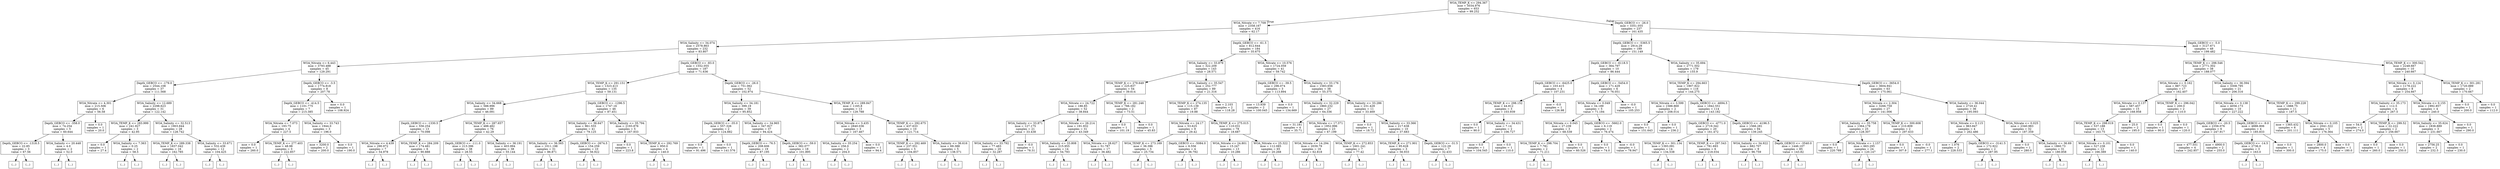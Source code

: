 digraph Tree {
node [shape=box] ;
0 [label="WOA_TEMP_K <= 294.367\nmse = 5034.976\nsamples = 653\nvalue = 99.252"] ;
1 [label="WOA_Nitrate <= 7.709\nmse = 2358.167\nsamples = 416\nvalue = 62.17"] ;
0 -> 1 [labeldistance=2.5, labelangle=45, headlabel="True"] ;
2 [label="WOA_Salinity <= 34.074\nmse = 2578.863\nsamples = 232\nvalue = 83.807"] ;
1 -> 2 ;
3 [label="WOA_Nitrate <= 6.443\nmse = 3793.488\nsamples = 45\nvalue = 129.291"] ;
2 -> 3 ;
4 [label="Depth_GEBCO <= -179.0\nmse = 2544.108\nsamples = 37\nvalue = 111.568"] ;
3 -> 4 ;
5 [label="WOA_Nitrate <= 4.301\nmse = 215.506\nsamples = 6\nvalue = 56.58"] ;
4 -> 5 ;
6 [label="Depth_GEBCO <= -358.0\nmse = 74.254\nsamples = 5\nvalue = 60.644"] ;
5 -> 6 ;
7 [label="Depth_GEBCO <= -1318.5\nmse = 22.85\nsamples = 3\nvalue = 67.56"] ;
6 -> 7 ;
8 [label="(...)"] ;
7 -> 8 ;
11 [label="(...)"] ;
7 -> 11 ;
12 [label="WOA_Salinity <= 20.448\nmse = 4.0\nsamples = 2\nvalue = 52.0"] ;
6 -> 12 ;
13 [label="(...)"] ;
12 -> 13 ;
14 [label="(...)"] ;
12 -> 14 ;
15 [label="mse = 0.0\nsamples = 1\nvalue = 20.0"] ;
5 -> 15 ;
16 [label="WOA_Salinity <= 12.689\nmse = 2298.623\nsamples = 31\nvalue = 122.142"] ;
4 -> 16 ;
17 [label="WOA_TEMP_K <= 283.999\nmse = 241.927\nsamples = 3\nvalue = 42.95"] ;
16 -> 17 ;
18 [label="mse = 0.0\nsamples = 1\nvalue = 27.4"] ;
17 -> 18 ;
19 [label="WOA_Salinity <= 7.363\nmse = 0.25\nsamples = 2\nvalue = 58.5"] ;
17 -> 19 ;
20 [label="(...)"] ;
19 -> 20 ;
21 [label="(...)"] ;
19 -> 21 ;
22 [label="WOA_Salinity <= 32.513\nmse = 1903.844\nsamples = 28\nvalue = 128.742"] ;
16 -> 22 ;
23 [label="WOA_TEMP_K <= 289.338\nmse = 1837.042\nsamples = 16\nvalue = 162.785"] ;
22 -> 23 ;
24 [label="(...)"] ;
23 -> 24 ;
31 [label="(...)"] ;
23 -> 31 ;
52 [label="WOA_Salinity <= 33.671\nmse = 532.439\nsamples = 12\nvalue = 104.425"] ;
22 -> 52 ;
53 [label="(...)"] ;
52 -> 53 ;
62 [label="(...)"] ;
52 -> 62 ;
75 [label="Depth_GEBCO <= -3.5\nmse = 1774.818\nsamples = 8\nvalue = 207.78"] ;
3 -> 75 ;
76 [label="Depth_GEBCO <= -414.5\nmse = 1101.775\nsamples = 7\nvalue = 215.385"] ;
75 -> 76 ;
77 [label="WOA_Nitrate <= 7.073\nmse = 193.75\nsamples = 4\nvalue = 227.5"] ;
76 -> 77 ;
78 [label="mse = 0.0\nsamples = 1\nvalue = 260.0"] ;
77 -> 78 ;
79 [label="WOA_TEMP_K <= 277.403\nmse = 48.98\nsamples = 3\nvalue = 222.857"] ;
77 -> 79 ;
80 [label="(...)"] ;
79 -> 80 ;
81 [label="(...)"] ;
79 -> 81 ;
82 [label="WOA_Salinity <= 33.743\nmse = 1944.0\nsamples = 3\nvalue = 196.0"] ;
76 -> 82 ;
83 [label="mse = 3200.0\nsamples = 2\nvalue = 200.0"] ;
82 -> 83 ;
84 [label="mse = 0.0\nsamples = 1\nvalue = 190.0"] ;
82 -> 84 ;
85 [label="mse = 0.0\nsamples = 1\nvalue = 108.924"] ;
75 -> 85 ;
86 [label="Depth_GEBCO <= -83.0\nmse = 1552.055\nsamples = 187\nvalue = 71.636"] ;
2 -> 86 ;
87 [label="WOA_TEMP_K <= 291.151\nmse = 1323.413\nsamples = 135\nvalue = 59.131"] ;
86 -> 87 ;
88 [label="WOA_Salinity <= 34.668\nmse = 588.996\nsamples = 89\nvalue = 46.091"] ;
87 -> 88 ;
89 [label="Depth_GEBCO <= -1330.5\nmse = 556.254\nsamples = 13\nvalue = 70.098"] ;
88 -> 89 ;
90 [label="WOA_Nitrate <= 4.439\nmse = 290.972\nsamples = 7\nvalue = 54.978"] ;
89 -> 90 ;
91 [label="(...)"] ;
90 -> 91 ;
96 [label="(...)"] ;
90 -> 96 ;
103 [label="WOA_TEMP_K <= 284.209\nmse = 174.481\nsamples = 6\nvalue = 90.888"] ;
89 -> 103 ;
104 [label="(...)"] ;
103 -> 104 ;
113 [label="(...)"] ;
103 -> 113 ;
114 [label="WOA_TEMP_K <= 287.657\nmse = 488.482\nsamples = 76\nvalue = 42.29"] ;
88 -> 114 ;
115 [label="Depth_GEBCO <= -111.0\nmse = 213.396\nsamples = 38\nvalue = 28.55"] ;
114 -> 115 ;
116 [label="(...)"] ;
115 -> 116 ;
165 [label="(...)"] ;
115 -> 165 ;
172 [label="WOA_Salinity <= 36.191\nmse = 403.994\nsamples = 38\nvalue = 55.144"] ;
114 -> 172 ;
173 [label="(...)"] ;
172 -> 173 ;
236 [label="(...)"] ;
172 -> 236 ;
241 [label="Depth_GEBCO <= -1296.5\nmse = 1747.16\nsamples = 46\nvalue = 87.451"] ;
87 -> 241 ;
242 [label="WOA_Salinity <= 36.647\nmse = 961.555\nsamples = 41\nvalue = 79.125"] ;
241 -> 242 ;
243 [label="WOA_Salinity <= 36.565\nmse = 1011.198\nsamples = 31\nvalue = 86.871"] ;
242 -> 243 ;
244 [label="(...)"] ;
243 -> 244 ;
285 [label="(...)"] ;
243 -> 285 ;
296 [label="Depth_GEBCO <= -2674.5\nmse = 154.259\nsamples = 10\nvalue = 56.922"] ;
242 -> 296 ;
297 [label="(...)"] ;
296 -> 297 ;
308 [label="(...)"] ;
296 -> 308 ;
309 [label="WOA_Salinity <= 35.794\nmse = 2193.876\nsamples = 5\nvalue = 167.933"] ;
241 -> 309 ;
310 [label="mse = 0.0\nsamples = 1\nvalue = 223.8"] ;
309 -> 310 ;
311 [label="WOA_TEMP_K <= 292.769\nmse = 950.0\nsamples = 4\nvalue = 140.0"] ;
309 -> 311 ;
312 [label="(...)"] ;
311 -> 312 ;
315 [label="(...)"] ;
311 -> 315 ;
316 [label="Depth_GEBCO <= -26.0\nmse = 751.062\nsamples = 52\nvalue = 102.974"] ;
86 -> 316 ;
317 [label="WOA_Salinity <= 34.181\nmse = 399.19\nsamples = 39\nvalue = 95.852"] ;
316 -> 317 ;
318 [label="Depth_GEBCO <= -35.0\nmse = 557.326\nsamples = 2\nvalue = 124.882"] ;
317 -> 318 ;
319 [label="mse = 0.0\nsamples = 1\nvalue = 91.496"] ;
318 -> 319 ;
320 [label="mse = 0.0\nsamples = 1\nvalue = 141.576"] ;
318 -> 320 ;
321 [label="WOA_Salinity <= 34.965\nmse = 347.927\nsamples = 37\nvalue = 94.424"] ;
317 -> 321 ;
322 [label="Depth_GEBCO <= -76.5\nmse = 208.606\nsamples = 19\nvalue = 87.195"] ;
321 -> 322 ;
323 [label="(...)"] ;
322 -> 323 ;
324 [label="(...)"] ;
322 -> 324 ;
359 [label="Depth_GEBCO <= -59.0\nmse = 382.077\nsamples = 18\nvalue = 101.895"] ;
321 -> 359 ;
360 [label="(...)"] ;
359 -> 360 ;
361 [label="(...)"] ;
359 -> 361 ;
374 [label="WOA_TEMP_K <= 289.847\nmse = 1165.8\nsamples = 13\nvalue = 129.788"] ;
316 -> 374 ;
375 [label="WOA_Nitrate <= 3.435\nmse = 2840.036\nsamples = 3\nvalue = 167.467"] ;
374 -> 375 ;
376 [label="WOA_Salinity <= 35.254\nmse = 256.0\nsamples = 2\nvalue = 204.0"] ;
375 -> 376 ;
377 [label="(...)"] ;
376 -> 377 ;
378 [label="(...)"] ;
376 -> 378 ;
379 [label="mse = 0.0\nsamples = 1\nvalue = 94.4"] ;
375 -> 379 ;
380 [label="WOA_TEMP_K <= 292.675\nmse = 437.633\nsamples = 10\nvalue = 121.714"] ;
374 -> 380 ;
381 [label="WOA_TEMP_K <= 292.469\nmse = 237.551\nsamples = 5\nvalue = 104.857"] ;
380 -> 381 ;
382 [label="(...)"] ;
381 -> 382 ;
385 [label="(...)"] ;
381 -> 385 ;
388 [label="WOA_Salinity <= 36.616\nmse = 69.388\nsamples = 5\nvalue = 138.571"] ;
380 -> 388 ;
389 [label="(...)"] ;
388 -> 389 ;
390 [label="(...)"] ;
388 -> 390 ;
391 [label="Depth_GEBCO <= -61.5\nmse = 812.644\nsamples = 184\nvalue = 35.675"] ;
1 -> 391 ;
392 [label="WOA_Salinity <= 33.879\nmse = 322.209\nsamples = 143\nvalue = 28.571"] ;
391 -> 392 ;
393 [label="WOA_TEMP_K <= 279.649\nmse = 225.837\nsamples = 54\nvalue = 39.614"] ;
392 -> 393 ;
394 [label="WOA_Nitrate <= 24.722\nmse = 186.85\nsamples = 52\nvalue = 38.844"] ;
393 -> 394 ;
395 [label="WOA_Salinity <= 33.871\nmse = 127.175\nsamples = 21\nvalue = 33.438"] ;
394 -> 395 ;
396 [label="WOA_Salinity <= 33.792\nmse = 77.483\nsamples = 20\nvalue = 32.287"] ;
395 -> 396 ;
397 [label="(...)"] ;
396 -> 397 ;
414 [label="(...)"] ;
396 -> 414 ;
431 [label="mse = -0.0\nsamples = 1\nvalue = 78.31"] ;
395 -> 431 ;
432 [label="WOA_Nitrate <= 26.214\nmse = 191.932\nsamples = 31\nvalue = 43.349"] ;
394 -> 432 ;
433 [label="WOA_Salinity <= 33.808\nmse = 215.955\nsamples = 14\nvalue = 54.793"] ;
432 -> 433 ;
434 [label="(...)"] ;
433 -> 434 ;
451 [label="(...)"] ;
433 -> 451 ;
454 [label="WOA_Nitrate <= 28.627\nmse = 51.787\nsamples = 17\nvalue = 36.482"] ;
432 -> 454 ;
455 [label="(...)"] ;
454 -> 455 ;
480 [label="(...)"] ;
454 -> 480 ;
485 [label="WOA_TEMP_K <= 281.246\nmse = 766.182\nsamples = 2\nvalue = 73.51"] ;
393 -> 485 ;
486 [label="mse = 0.0\nsamples = 1\nvalue = 101.19"] ;
485 -> 486 ;
487 [label="mse = 0.0\nsamples = 1\nvalue = 45.83"] ;
485 -> 487 ;
488 [label="WOA_Salinity <= 35.547\nmse = 252.777\nsamples = 89\nvalue = 21.316"] ;
392 -> 488 ;
489 [label="WOA_TEMP_K <= 274.135\nmse = 115.139\nsamples = 87\nvalue = 19.88"] ;
488 -> 489 ;
490 [label="WOA_Nitrate <= 24.17\nmse = 53.625\nsamples = 9\nvalue = 29.42"] ;
489 -> 490 ;
491 [label="WOA_TEMP_K <= 273.169\nmse = 36.396\nsamples = 5\nvalue = 25.734"] ;
490 -> 491 ;
492 [label="(...)"] ;
491 -> 492 ;
495 [label="(...)"] ;
491 -> 495 ;
500 [label="Depth_GEBCO <= -5084.0\nmse = 6.556\nsamples = 4\nvalue = 36.792"] ;
490 -> 500 ;
501 [label="(...)"] ;
500 -> 501 ;
502 [label="(...)"] ;
500 -> 502 ;
507 [label="WOA_TEMP_K <= 275.015\nmse = 110.031\nsamples = 78\nvalue = 18.687"] ;
489 -> 507 ;
508 [label="WOA_Nitrate <= 24.801\nmse = 15.247\nsamples = 13\nvalue = 10.286"] ;
507 -> 508 ;
509 [label="(...)"] ;
508 -> 509 ;
526 [label="(...)"] ;
508 -> 526 ;
533 [label="WOA_Nitrate <= 25.322\nmse = 112.085\nsamples = 65\nvalue = 20.268"] ;
507 -> 533 ;
534 [label="(...)"] ;
533 -> 534 ;
625 [label="(...)"] ;
533 -> 625 ;
626 [label="mse = 2.103\nsamples = 2\nvalue = 118.28"] ;
488 -> 626 ;
627 [label="WOA_Nitrate <= 10.576\nmse = 1724.059\nsamples = 41\nvalue = 59.742"] ;
391 -> 627 ;
628 [label="Depth_GEBCO <= -39.5\nmse = 296.074\nsamples = 3\nvalue = 113.894"] ;
627 -> 628 ;
629 [label="mse = 13.939\nsamples = 2\nvalue = 100.045"] ;
628 -> 629 ;
630 [label="mse = 0.0\nsamples = 1\nvalue = 134.669"] ;
628 -> 630 ;
631 [label="WOA_Salinity <= 33.176\nmse = 1583.656\nsamples = 38\nvalue = 55.375"] ;
627 -> 631 ;
632 [label="WOA_Salinity <= 32.229\nmse = 1860.232\nsamples = 27\nvalue = 64.336"] ;
631 -> 632 ;
633 [label="mse = 31.181\nsamples = 4\nvalue = 35.71"] ;
632 -> 633 ;
634 [label="WOA_Nitrate <= 17.371\nmse = 1952.996\nsamples = 23\nvalue = 67.199"] ;
632 -> 634 ;
635 [label="WOA_Nitrate <= 14.294\nmse = 2039.79\nsamples = 16\nvalue = 62.818"] ;
634 -> 635 ;
636 [label="(...)"] ;
635 -> 636 ;
637 [label="(...)"] ;
635 -> 637 ;
638 [label="WOA_TEMP_K <= 272.853\nmse = 1601.241\nsamples = 7\nvalue = 77.42"] ;
634 -> 638 ;
639 [label="(...)"] ;
638 -> 639 ;
640 [label="(...)"] ;
638 -> 640 ;
641 [label="WOA_Salinity <= 33.286\nmse = 231.429\nsamples = 11\nvalue = 33.469"] ;
631 -> 641 ;
642 [label="mse = 0.0\nsamples = 1\nvalue = 18.72"] ;
641 -> 642 ;
643 [label="WOA_Salinity <= 33.366\nmse = 217.638\nsamples = 10\nvalue = 37.683"] ;
641 -> 643 ;
644 [label="WOA_TEMP_K <= 271.901\nmse = 95.628\nsamples = 3\nvalue = 56.933"] ;
643 -> 644 ;
645 [label="(...)"] ;
644 -> 645 ;
646 [label="(...)"] ;
644 -> 646 ;
647 [label="Depth_GEBCO <= -31.5\nmse = 122.29\nsamples = 7\nvalue = 32.433"] ;
643 -> 647 ;
648 [label="(...)"] ;
647 -> 648 ;
655 [label="(...)"] ;
647 -> 655 ;
656 [label="Depth_GEBCO <= -26.0\nmse = 3351.055\nsamples = 237\nvalue = 161.435"] ;
0 -> 656 [labeldistance=2.5, labelangle=-45, headlabel="False"] ;
657 [label="Depth_GEBCO <= -5365.5\nmse = 2914.29\nsamples = 189\nvalue = 151.149"] ;
656 -> 657 ;
658 [label="Depth_GEBCO <= -6118.5\nmse = 364.797\nsamples = 10\nvalue = 86.444"] ;
657 -> 658 ;
659 [label="Depth_GEBCO <= -6425.0\nmse = 103.415\nsamples = 4\nvalue = 107.231"] ;
658 -> 659 ;
660 [label="WOA_TEMP_K <= 298.152\nmse = 44.812\nsamples = 3\nvalue = 103.939"] ;
659 -> 660 ;
661 [label="mse = 0.0\nsamples = 1\nvalue = 90.0"] ;
660 -> 661 ;
662 [label="WOA_Salinity <= 34.431\nmse = 7.14\nsamples = 2\nvalue = 106.727"] ;
660 -> 662 ;
663 [label="mse = 0.0\nsamples = 1\nvalue = 104.545"] ;
662 -> 663 ;
664 [label="mse = 0.0\nsamples = 1\nvalue = 110.0"] ;
662 -> 664 ;
665 [label="mse = -0.0\nsamples = 1\nvalue = 126.98"] ;
659 -> 665 ;
666 [label="Depth_GEBCO <= -5454.0\nmse = 171.429\nsamples = 6\nvalue = 76.051"] ;
658 -> 666 ;
667 [label="WOA_Nitrate <= 0.049\nmse = 34.189\nsamples = 5\nvalue = 71.184"] ;
666 -> 667 ;
668 [label="WOA_Nitrate <= 0.045\nmse = 27.239\nsamples = 3\nvalue = 68.539"] ;
667 -> 668 ;
669 [label="WOA_TEMP_K <= 298.704\nmse = 7.781\nsamples = 2\nvalue = 71.211"] ;
668 -> 669 ;
670 [label="(...)"] ;
669 -> 670 ;
671 [label="(...)"] ;
669 -> 671 ;
672 [label="mse = 0.0\nsamples = 1\nvalue = 60.526"] ;
668 -> 672 ;
673 [label="Depth_GEBCO <= -5662.0\nmse = 6.119\nsamples = 2\nvalue = 76.474"] ;
667 -> 673 ;
674 [label="mse = 0.0\nsamples = 1\nvalue = 74.0"] ;
673 -> 674 ;
675 [label="mse = -0.0\nsamples = 1\nvalue = 78.947"] ;
673 -> 675 ;
676 [label="mse = -0.0\nsamples = 1\nvalue = 105.253"] ;
666 -> 676 ;
677 [label="WOA_Salinity <= 35.694\nmse = 2771.502\nsamples = 179\nvalue = 155.9"] ;
657 -> 677 ;
678 [label="WOA_TEMP_K <= 294.663\nmse = 1907.922\nsamples = 116\nvalue = 144.275"] ;
677 -> 678 ;
679 [label="WOA_Nitrate <= 3.599\nmse = 1588.869\nsamples = 2\nvalue = 208.014"] ;
678 -> 679 ;
680 [label="mse = 0.0\nsamples = 1\nvalue = 151.643"] ;
679 -> 680 ;
681 [label="mse = 0.0\nsamples = 1\nvalue = 236.2"] ;
679 -> 681 ;
682 [label="Depth_GEBCO <= -4694.5\nmse = 1842.551\nsamples = 114\nvalue = 143.182"] ;
678 -> 682 ;
683 [label="Depth_GEBCO <= -4771.0\nmse = 2719.342\nsamples = 20\nvalue = 161.472"] ;
682 -> 683 ;
684 [label="WOA_TEMP_K <= 301.134\nmse = 1393.091\nsamples = 14\nvalue = 134.538"] ;
683 -> 684 ;
685 [label="(...)"] ;
684 -> 685 ;
708 [label="(...)"] ;
684 -> 708 ;
711 [label="WOA_TEMP_K <= 297.543\nmse = 781.693\nsamples = 6\nvalue = 218.034"] ;
683 -> 711 ;
712 [label="(...)"] ;
711 -> 712 ;
713 [label="(...)"] ;
711 -> 713 ;
718 [label="Depth_GEBCO <= -4196.5\nmse = 1566.281\nsamples = 94\nvalue = 139.245"] ;
682 -> 718 ;
719 [label="WOA_Salinity <= 34.922\nmse = 682.707\nsamples = 9\nvalue = 96.759"] ;
718 -> 719 ;
720 [label="(...)"] ;
719 -> 720 ;
725 [label="(...)"] ;
719 -> 725 ;
736 [label="Depth_GEBCO <= -3540.0\nmse = 1446.107\nsamples = 85\nvalue = 143.82"] ;
718 -> 736 ;
737 [label="(...)"] ;
736 -> 737 ;
760 [label="(...)"] ;
736 -> 760 ;
887 [label="Depth_GEBCO <= -3654.0\nmse = 3604.941\nsamples = 63\nvalue = 175.061"] ;
677 -> 887 ;
888 [label="WOA_Nitrate <= 2.304\nmse = 3266.759\nsamples = 27\nvalue = 141.006"] ;
887 -> 888 ;
889 [label="WOA_Salinity <= 35.758\nmse = 1364.179\nsamples = 25\nvalue = 128.307"] ;
888 -> 889 ;
890 [label="mse = 0.0\nsamples = 1\nvalue = 220.789"] ;
889 -> 890 ;
891 [label="WOA_Nitrate <= 1.157\nmse = 663.295\nsamples = 24\nvalue = 120.147"] ;
889 -> 891 ;
892 [label="(...)"] ;
891 -> 892 ;
935 [label="(...)"] ;
891 -> 935 ;
938 [label="WOA_TEMP_K <= 300.608\nmse = 210.809\nsamples = 2\nvalue = 297.633"] ;
888 -> 938 ;
939 [label="mse = 0.0\nsamples = 1\nvalue = 307.9"] ;
938 -> 939 ;
940 [label="mse = -0.0\nsamples = 1\nvalue = 277.1"] ;
938 -> 940 ;
941 [label="WOA_Salinity <= 36.044\nmse = 2720.41\nsamples = 36\nvalue = 195.093"] ;
887 -> 941 ;
942 [label="WOA_Nitrate <= 0.115\nmse = 963.847\nsamples = 4\nvalue = 262.486"] ;
941 -> 942 ;
943 [label="mse = 1.076\nsamples = 2\nvalue = 228.533"] ;
942 -> 943 ;
944 [label="Depth_GEBCO <= -3141.5\nmse = 172.922\nsamples = 2\nvalue = 287.95"] ;
942 -> 944 ;
945 [label="(...)"] ;
944 -> 945 ;
946 [label="(...)"] ;
944 -> 946 ;
947 [label="WOA_Nitrate <= 0.025\nmse = 2340.983\nsamples = 32\nvalue = 187.359"] ;
941 -> 947 ;
948 [label="mse = 0.0\nsamples = 1\nvalue = 280.0"] ;
947 -> 948 ;
949 [label="WOA_Salinity <= 36.69\nmse = 1860.73\nsamples = 31\nvalue = 180.858"] ;
947 -> 949 ;
950 [label="(...)"] ;
949 -> 950 ;
987 [label="(...)"] ;
949 -> 987 ;
988 [label="Depth_GEBCO <= -5.0\nmse = 3127.671\nsamples = 48\nvalue = 199.482"] ;
656 -> 988 ;
989 [label="WOA_TEMP_K <= 298.546\nmse = 2771.302\nsamples = 38\nvalue = 188.077"] ;
988 -> 989 ;
990 [label="WOA_Nitrate <= 0.162\nmse = 887.723\nsamples = 17\nvalue = 162.407"] ;
989 -> 990 ;
991 [label="WOA_Nitrate <= 0.137\nmse = 587.457\nsamples = 15\nvalue = 168.958"] ;
990 -> 991 ;
992 [label="WOA_TEMP_K <= 298.019\nmse = 537.188\nsamples = 13\nvalue = 163.75"] ;
991 -> 992 ;
993 [label="WOA_Nitrate <= 0.101\nmse = 527.238\nsamples = 12\nvalue = 166.389"] ;
992 -> 993 ;
994 [label="(...)"] ;
993 -> 994 ;
997 [label="(...)"] ;
993 -> 997 ;
1002 [label="mse = 0.0\nsamples = 1\nvalue = 140.0"] ;
992 -> 1002 ;
1003 [label="mse = 25.0\nsamples = 2\nvalue = 195.0"] ;
991 -> 1003 ;
1004 [label="WOA_TEMP_K <= 296.042\nmse = 200.0\nsamples = 2\nvalue = 110.0"] ;
990 -> 1004 ;
1005 [label="mse = 0.0\nsamples = 1\nvalue = 90.0"] ;
1004 -> 1005 ;
1006 [label="mse = 0.0\nsamples = 1\nvalue = 120.0"] ;
1004 -> 1006 ;
1007 [label="WOA_Salinity <= 36.394\nmse = 3308.795\nsamples = 21\nvalue = 206.316"] ;
989 -> 1007 ;
1008 [label="WOA_Nitrate <= 0.138\nmse = 4056.173\nsamples = 10\nvalue = 227.222"] ;
1007 -> 1008 ;
1009 [label="Depth_GEBCO <= -20.5\nmse = 2356.076\nsamples = 6\nvalue = 247.917"] ;
1008 -> 1009 ;
1010 [label="mse = 477.551\nsamples = 4\nvalue = 242.857"] ;
1009 -> 1010 ;
1011 [label="mse = 4900.0\nsamples = 2\nvalue = 255.0"] ;
1009 -> 1011 ;
1012 [label="Depth_GEBCO <= -9.0\nmse = 4886.806\nsamples = 4\nvalue = 185.833"] ;
1008 -> 1012 ;
1013 [label="Depth_GEBCO <= -14.5\nmse = 2736.0\nsamples = 3\nvalue = 163.0"] ;
1012 -> 1013 ;
1014 [label="(...)"] ;
1013 -> 1014 ;
1015 [label="(...)"] ;
1013 -> 1015 ;
1016 [label="mse = 0.0\nsamples = 1\nvalue = 300.0"] ;
1012 -> 1016 ;
1017 [label="WOA_TEMP_K <= 299.228\nmse = 1888.75\nsamples = 11\nvalue = 187.5"] ;
1007 -> 1017 ;
1018 [label="mse = 1365.432\nsamples = 6\nvalue = 201.111"] ;
1017 -> 1018 ;
1019 [label="WOA_Nitrate <= 0.105\nmse = 2041.322\nsamples = 5\nvalue = 176.364"] ;
1017 -> 1019 ;
1020 [label="mse = 2800.0\nsamples = 4\nvalue = 175.0"] ;
1019 -> 1020 ;
1021 [label="mse = 0.0\nsamples = 1\nvalue = 180.0"] ;
1019 -> 1021 ;
1022 [label="WOA_TEMP_K <= 300.542\nmse = 2248.667\nsamples = 10\nvalue = 240.667"] ;
988 -> 1022 ;
1023 [label="WOA_Nitrate <= 0.124\nmse = 1178.222\nsamples = 8\nvalue = 254.667"] ;
1022 -> 1023 ;
1024 [label="WOA_Salinity <= 35.173\nmse = 112.5\nsamples = 4\nvalue = 267.5"] ;
1023 -> 1024 ;
1025 [label="mse = 54.0\nsamples = 2\nvalue = 274.0"] ;
1024 -> 1025 ;
1026 [label="WOA_TEMP_K <= 299.52\nmse = 22.222\nsamples = 2\nvalue = 256.667"] ;
1024 -> 1026 ;
1027 [label="mse = 0.0\nsamples = 1\nvalue = 260.0"] ;
1026 -> 1027 ;
1028 [label="mse = 0.0\nsamples = 1\nvalue = 250.0"] ;
1026 -> 1028 ;
1029 [label="WOA_Nitrate <= 0.155\nmse = 1992.857\nsamples = 4\nvalue = 240.0"] ;
1023 -> 1029 ;
1030 [label="WOA_Salinity <= 35.624\nmse = 1838.889\nsamples = 3\nvalue = 231.667"] ;
1029 -> 1030 ;
1031 [label="mse = 2756.25\nsamples = 2\nvalue = 232.5"] ;
1030 -> 1031 ;
1032 [label="mse = 0.0\nsamples = 1\nvalue = 230.0"] ;
1030 -> 1032 ;
1033 [label="mse = 0.0\nsamples = 1\nvalue = 290.0"] ;
1029 -> 1033 ;
1034 [label="WOA_TEMP_K <= 301.281\nmse = 1720.889\nsamples = 2\nvalue = 170.667"] ;
1022 -> 1034 ;
1035 [label="mse = 0.0\nsamples = 1\nvalue = 200.0"] ;
1034 -> 1035 ;
1036 [label="mse = 0.0\nsamples = 1\nvalue = 112.0"] ;
1034 -> 1036 ;
}